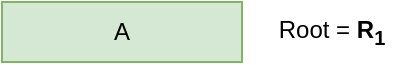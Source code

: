 <mxfile version="13.7.9" type="device"><diagram id="GzOgYw2bMC3IP-vDRVvN" name="Page-1"><mxGraphModel dx="1408" dy="720" grid="1" gridSize="10" guides="1" tooltips="1" connect="1" arrows="1" fold="1" page="1" pageScale="1" pageWidth="850" pageHeight="1100" math="0" shadow="0"><root><mxCell id="0"/><mxCell id="1" parent="0"/><mxCell id="lTzB86-93bsHHSe3bBCF-9" value="A" style="rounded=0;whiteSpace=wrap;html=1;fillColor=#d5e8d4;strokeColor=#82b366;" vertex="1" parent="1"><mxGeometry x="40" y="40" width="120" height="30" as="geometry"/></mxCell><mxCell id="lTzB86-93bsHHSe3bBCF-13" value="Root = &lt;b&gt;R&lt;sub&gt;1&lt;/sub&gt;&lt;/b&gt;" style="text;html=1;strokeColor=none;fillColor=none;align=center;verticalAlign=middle;whiteSpace=wrap;rounded=0;" vertex="1" parent="1"><mxGeometry x="170" y="45" width="70" height="20" as="geometry"/></mxCell></root></mxGraphModel></diagram></mxfile>
